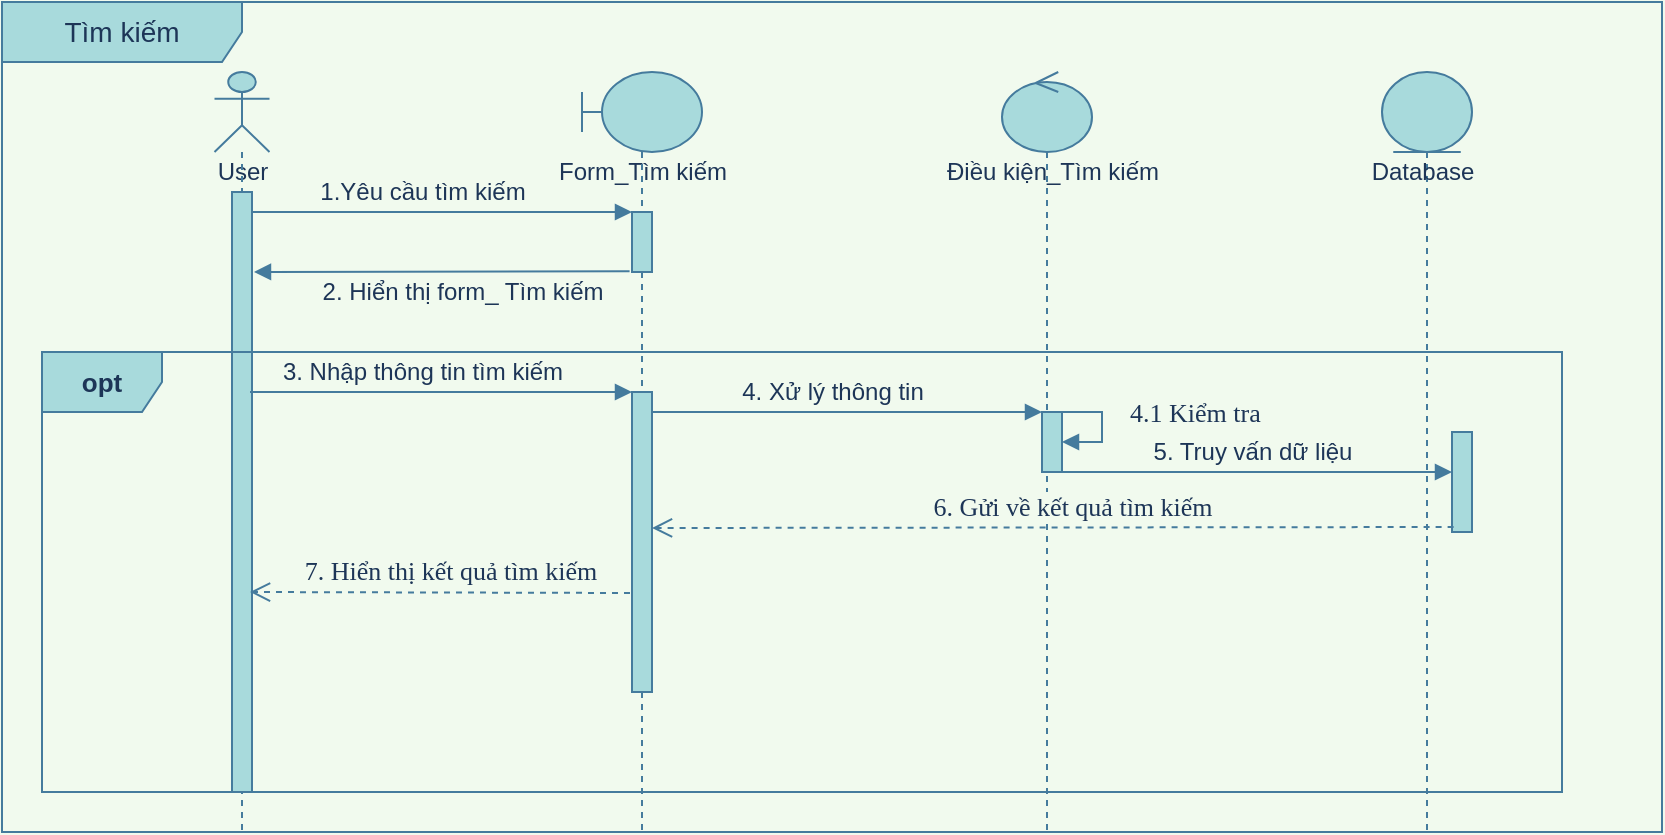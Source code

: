 <mxfile version="16.5.6" type="device"><diagram id="WuFAeLbKQtITYpE_hdke" name="Page-1"><mxGraphModel dx="1033" dy="588" grid="1" gridSize="10" guides="1" tooltips="1" connect="1" arrows="1" fold="1" page="1" pageScale="1" pageWidth="850" pageHeight="1100" background="#F1FAEE" math="0" shadow="0"><root><mxCell id="0"/><mxCell id="1" parent="0"/><mxCell id="ZpMGGzaSRMmR-nhfWAJ5-4" value="&lt;font style=&quot;font-size: 14px&quot;&gt;Tìm kiếm&lt;/font&gt;" style="shape=umlFrame;whiteSpace=wrap;html=1;width=120;height=30;fillColor=#A8DADC;strokeColor=#457B9D;fontColor=#1D3557;" parent="1" vertex="1"><mxGeometry x="110" y="355" width="830" height="415" as="geometry"/></mxCell><mxCell id="ZpMGGzaSRMmR-nhfWAJ5-5" value="Form_Tìm kiếm" style="text;html=1;align=center;verticalAlign=middle;resizable=0;points=[];autosize=1;strokeColor=none;fillColor=none;fontColor=#1D3557;" parent="1" vertex="1"><mxGeometry x="380" y="430" width="100" height="20" as="geometry"/></mxCell><mxCell id="ZpMGGzaSRMmR-nhfWAJ5-6" value="User" style="text;html=1;align=center;verticalAlign=middle;resizable=0;points=[];autosize=1;strokeColor=none;fillColor=none;fontColor=#1D3557;" parent="1" vertex="1"><mxGeometry x="210" y="430" width="40" height="20" as="geometry"/></mxCell><mxCell id="ZpMGGzaSRMmR-nhfWAJ5-7" value="Điều kiện_Tìm kiếm" style="text;html=1;align=center;verticalAlign=middle;resizable=0;points=[];autosize=1;strokeColor=none;fillColor=none;fontColor=#1D3557;" parent="1" vertex="1"><mxGeometry x="575" y="430" width="120" height="20" as="geometry"/></mxCell><mxCell id="ZpMGGzaSRMmR-nhfWAJ5-8" value="" style="shape=umlLifeline;participant=umlActor;perimeter=lifelinePerimeter;whiteSpace=wrap;html=1;container=1;collapsible=0;recursiveResize=0;verticalAlign=top;spacingTop=36;outlineConnect=0;size=40;fillColor=#A8DADC;strokeColor=#457B9D;fontColor=#1D3557;" parent="1" vertex="1"><mxGeometry x="216.25" y="390" width="27.5" height="380" as="geometry"/></mxCell><mxCell id="0A0IYNuRkEucISlNOnXT-1" value="" style="html=1;points=[];perimeter=orthogonalPerimeter;fontFamily=Times New Roman;fontSize=13;fillColor=#A8DADC;strokeColor=#457B9D;fontColor=#1D3557;" parent="ZpMGGzaSRMmR-nhfWAJ5-8" vertex="1"><mxGeometry x="8.75" y="60" width="10" height="300" as="geometry"/></mxCell><mxCell id="ZpMGGzaSRMmR-nhfWAJ5-9" value="" style="shape=umlLifeline;participant=umlBoundary;perimeter=lifelinePerimeter;whiteSpace=wrap;html=1;container=1;collapsible=0;recursiveResize=0;verticalAlign=top;spacingTop=36;outlineConnect=0;fillColor=#A8DADC;strokeColor=#457B9D;fontColor=#1D3557;" parent="1" vertex="1"><mxGeometry x="400" y="390" width="60" height="380" as="geometry"/></mxCell><mxCell id="ZpMGGzaSRMmR-nhfWAJ5-10" value="" style="html=1;points=[];perimeter=orthogonalPerimeter;fillColor=#A8DADC;strokeColor=#457B9D;fontColor=#1D3557;" parent="ZpMGGzaSRMmR-nhfWAJ5-9" vertex="1"><mxGeometry x="25" y="70" width="10" height="30" as="geometry"/></mxCell><mxCell id="ZpMGGzaSRMmR-nhfWAJ5-11" value="" style="shape=umlLifeline;participant=umlEntity;perimeter=lifelinePerimeter;whiteSpace=wrap;html=1;container=1;collapsible=0;recursiveResize=0;verticalAlign=top;spacingTop=36;outlineConnect=0;fillColor=#A8DADC;strokeColor=#457B9D;fontColor=#1D3557;" parent="1" vertex="1"><mxGeometry x="800" y="390" width="45" height="380" as="geometry"/></mxCell><mxCell id="ZpMGGzaSRMmR-nhfWAJ5-12" value="Database" style="text;html=1;align=center;verticalAlign=middle;resizable=0;points=[];autosize=1;strokeColor=none;fillColor=none;fontColor=#1D3557;" parent="ZpMGGzaSRMmR-nhfWAJ5-11" vertex="1"><mxGeometry x="-15" y="40" width="70" height="20" as="geometry"/></mxCell><mxCell id="ZpMGGzaSRMmR-nhfWAJ5-13" value="" style="shape=umlLifeline;participant=umlControl;perimeter=lifelinePerimeter;whiteSpace=wrap;html=1;container=1;collapsible=0;recursiveResize=0;verticalAlign=top;spacingTop=36;outlineConnect=0;fillColor=#A8DADC;strokeColor=#457B9D;fontColor=#1D3557;" parent="1" vertex="1"><mxGeometry x="610" y="390" width="45" height="380" as="geometry"/></mxCell><mxCell id="ZpMGGzaSRMmR-nhfWAJ5-14" value="" style="endArrow=block;endFill=1;html=1;align=left;verticalAlign=top;rounded=0;labelBackgroundColor=#F1FAEE;strokeColor=#457B9D;fontColor=#1D3557;" parent="1" target="ZpMGGzaSRMmR-nhfWAJ5-10" edge="1"><mxGeometry x="-1" relative="1" as="geometry"><mxPoint x="235" y="460" as="sourcePoint"/><mxPoint x="385" y="460" as="targetPoint"/></mxGeometry></mxCell><mxCell id="ZpMGGzaSRMmR-nhfWAJ5-15" value="1.Yêu cầu tìm kiếm" style="text;html=1;align=center;verticalAlign=middle;resizable=0;points=[];autosize=1;strokeColor=none;fillColor=none;fontColor=#1D3557;" parent="1" vertex="1"><mxGeometry x="260" y="440" width="120" height="20" as="geometry"/></mxCell><mxCell id="ZpMGGzaSRMmR-nhfWAJ5-16" value="" style="endArrow=block;endFill=1;html=1;align=left;verticalAlign=top;rounded=0;exitX=-0.12;exitY=0.987;exitDx=0;exitDy=0;exitPerimeter=0;labelBackgroundColor=#F1FAEE;strokeColor=#457B9D;fontColor=#1D3557;" parent="1" source="ZpMGGzaSRMmR-nhfWAJ5-10" edge="1"><mxGeometry x="-1" relative="1" as="geometry"><mxPoint x="425" y="580" as="sourcePoint"/><mxPoint x="236" y="490" as="targetPoint"/></mxGeometry></mxCell><mxCell id="ZpMGGzaSRMmR-nhfWAJ5-17" value="2. Hiển thị form_ Tìm kiếm" style="text;html=1;align=center;verticalAlign=middle;resizable=0;points=[];autosize=1;strokeColor=none;fillColor=none;fontColor=#1D3557;" parent="1" vertex="1"><mxGeometry x="260" y="490" width="160" height="20" as="geometry"/></mxCell><mxCell id="ZpMGGzaSRMmR-nhfWAJ5-18" value="&lt;font style=&quot;font-size: 13px&quot;&gt;&lt;b&gt;opt&lt;/b&gt;&lt;/font&gt;" style="shape=umlFrame;whiteSpace=wrap;html=1;fillColor=#A8DADC;strokeColor=#457B9D;fontColor=#1D3557;" parent="1" vertex="1"><mxGeometry x="130" y="530" width="760" height="220" as="geometry"/></mxCell><mxCell id="ZpMGGzaSRMmR-nhfWAJ5-22" value="" style="html=1;points=[];perimeter=orthogonalPerimeter;fillColor=#A8DADC;strokeColor=#457B9D;fontColor=#1D3557;" parent="1" vertex="1"><mxGeometry x="425" y="550" width="10" height="150" as="geometry"/></mxCell><mxCell id="ZpMGGzaSRMmR-nhfWAJ5-23" value="" style="endArrow=block;endFill=1;html=1;align=left;verticalAlign=top;rounded=0;labelBackgroundColor=#F1FAEE;strokeColor=#457B9D;fontColor=#1D3557;" parent="1" edge="1"><mxGeometry x="-1" relative="1" as="geometry"><mxPoint x="234" y="550" as="sourcePoint"/><mxPoint x="425" y="550" as="targetPoint"/></mxGeometry></mxCell><mxCell id="ZpMGGzaSRMmR-nhfWAJ5-24" value="3. Nhập thông tin tìm kiếm" style="text;html=1;align=center;verticalAlign=middle;resizable=0;points=[];autosize=1;strokeColor=none;fillColor=none;fontColor=#1D3557;" parent="1" vertex="1"><mxGeometry x="240" y="530" width="160" height="20" as="geometry"/></mxCell><mxCell id="ZpMGGzaSRMmR-nhfWAJ5-25" value="" style="html=1;points=[];perimeter=orthogonalPerimeter;fillColor=#A8DADC;strokeColor=#457B9D;fontColor=#1D3557;" parent="1" vertex="1"><mxGeometry x="630" y="560" width="10" height="30" as="geometry"/></mxCell><mxCell id="ZpMGGzaSRMmR-nhfWAJ5-26" value="" style="endArrow=block;endFill=1;html=1;align=left;verticalAlign=top;rounded=0;labelBackgroundColor=#F1FAEE;strokeColor=#457B9D;fontColor=#1D3557;" parent="1" edge="1"><mxGeometry x="-1" relative="1" as="geometry"><mxPoint x="435" y="560" as="sourcePoint"/><mxPoint x="630" y="560" as="targetPoint"/></mxGeometry></mxCell><mxCell id="ZpMGGzaSRMmR-nhfWAJ5-27" value="4. Xử lý thông tin" style="text;html=1;align=center;verticalAlign=middle;resizable=0;points=[];autosize=1;strokeColor=none;fillColor=none;fontColor=#1D3557;" parent="1" vertex="1"><mxGeometry x="470" y="540" width="110" height="20" as="geometry"/></mxCell><mxCell id="ZpMGGzaSRMmR-nhfWAJ5-28" value="5. Truy vấn dữ liệu" style="text;html=1;align=center;verticalAlign=middle;resizable=0;points=[];autosize=1;strokeColor=none;fillColor=none;fontColor=#1D3557;" parent="1" vertex="1"><mxGeometry x="680" y="570" width="110" height="20" as="geometry"/></mxCell><mxCell id="ZpMGGzaSRMmR-nhfWAJ5-29" value="" style="endArrow=block;endFill=1;html=1;align=left;verticalAlign=top;rounded=0;labelBackgroundColor=#F1FAEE;strokeColor=#457B9D;fontColor=#1D3557;" parent="1" edge="1"><mxGeometry x="-1" relative="1" as="geometry"><mxPoint x="640" y="590" as="sourcePoint"/><mxPoint x="835" y="590" as="targetPoint"/></mxGeometry></mxCell><mxCell id="ZpMGGzaSRMmR-nhfWAJ5-30" value="" style="html=1;points=[];perimeter=orthogonalPerimeter;fontFamily=Times New Roman;fillColor=#A8DADC;strokeColor=#457B9D;fontColor=#1D3557;" parent="1" vertex="1"><mxGeometry x="835" y="570" width="10" height="50" as="geometry"/></mxCell><mxCell id="ZpMGGzaSRMmR-nhfWAJ5-32" value="6. Gửi về kết quả tìm kiếm" style="html=1;verticalAlign=bottom;endArrow=open;dashed=1;endSize=8;rounded=0;fontFamily=Times New Roman;fontSize=13;exitX=0.08;exitY=0.95;exitDx=0;exitDy=0;exitPerimeter=0;labelBackgroundColor=#F1FAEE;strokeColor=#457B9D;fontColor=#1D3557;" parent="1" source="ZpMGGzaSRMmR-nhfWAJ5-30" edge="1"><mxGeometry x="-0.048" relative="1" as="geometry"><mxPoint x="555" y="640" as="sourcePoint"/><mxPoint x="435" y="618" as="targetPoint"/><mxPoint as="offset"/></mxGeometry></mxCell><mxCell id="ZpMGGzaSRMmR-nhfWAJ5-33" value="7. Hiển thị kết quả tìm kiếm" style="html=1;verticalAlign=bottom;endArrow=open;dashed=1;endSize=8;rounded=0;fontFamily=Times New Roman;fontSize=13;labelBackgroundColor=#F1FAEE;strokeColor=#457B9D;fontColor=#1D3557;" parent="1" edge="1"><mxGeometry x="-0.05" relative="1" as="geometry"><mxPoint x="424" y="650.5" as="sourcePoint"/><mxPoint x="234" y="650" as="targetPoint"/><mxPoint as="offset"/></mxGeometry></mxCell><mxCell id="ZpMGGzaSRMmR-nhfWAJ5-51" value="" style="rounded=0;whiteSpace=wrap;html=1;fillColor=#A8DADC;strokeColor=#457B9D;fontColor=#1D3557;" parent="1" vertex="1"><mxGeometry x="545" y="680" width="30" as="geometry"/></mxCell><mxCell id="wSE6ntWmR8QMxl2ozfMJ-2" value="&lt;font style=&quot;font-size: 13px&quot;&gt;4.1 Kiểm tra&lt;/font&gt;" style="edgeStyle=orthogonalEdgeStyle;html=1;align=left;spacingLeft=2;endArrow=block;rounded=0;entryX=1;entryY=0;fontFamily=Times New Roman;exitX=1;exitY=0;exitDx=0;exitDy=0;labelBackgroundColor=#F1FAEE;strokeColor=#457B9D;fontColor=#1D3557;" parent="1" edge="1"><mxGeometry x="-0.273" y="10" relative="1" as="geometry"><Array as="points"><mxPoint x="660" y="560"/><mxPoint x="660" y="575"/></Array><mxPoint x="640" y="575" as="targetPoint"/><mxPoint x="640" y="560" as="sourcePoint"/><mxPoint as="offset"/></mxGeometry></mxCell></root></mxGraphModel></diagram></mxfile>